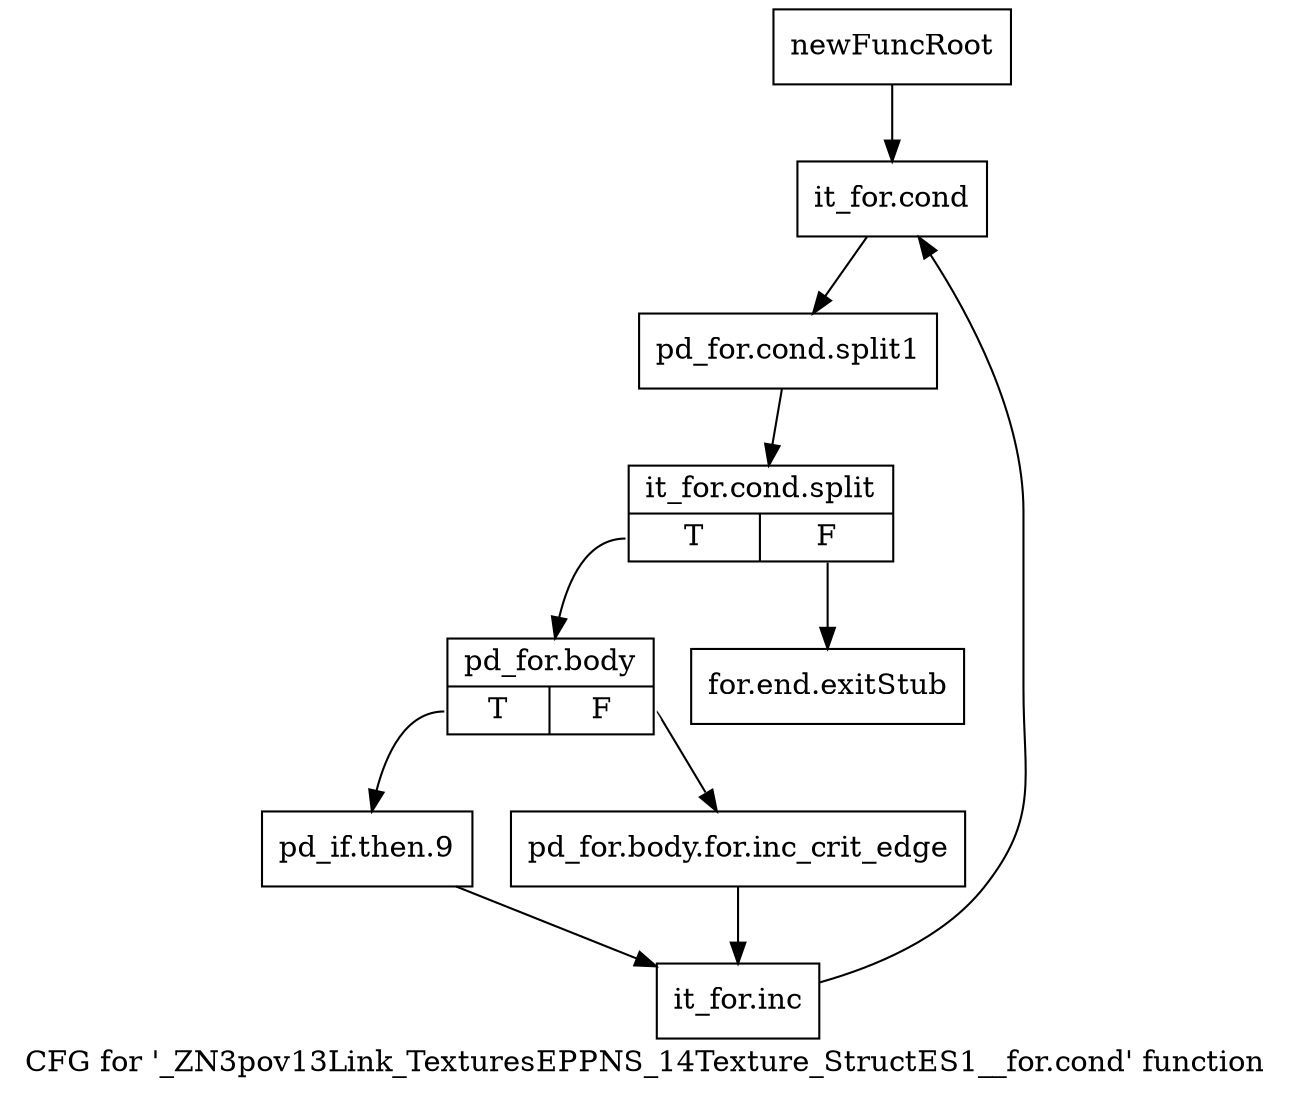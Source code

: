 digraph "CFG for '_ZN3pov13Link_TexturesEPPNS_14Texture_StructES1__for.cond' function" {
	label="CFG for '_ZN3pov13Link_TexturesEPPNS_14Texture_StructES1__for.cond' function";

	Node0x2725b50 [shape=record,label="{newFuncRoot}"];
	Node0x2725b50 -> Node0x2725bf0;
	Node0x2725ba0 [shape=record,label="{for.end.exitStub}"];
	Node0x2725bf0 [shape=record,label="{it_for.cond}"];
	Node0x2725bf0 -> Node0x37fab50;
	Node0x37fab50 [shape=record,label="{pd_for.cond.split1}"];
	Node0x37fab50 -> Node0x37cde80;
	Node0x37cde80 [shape=record,label="{it_for.cond.split|{<s0>T|<s1>F}}"];
	Node0x37cde80:s0 -> Node0x2725c40;
	Node0x37cde80:s1 -> Node0x2725ba0;
	Node0x2725c40 [shape=record,label="{pd_for.body|{<s0>T|<s1>F}}"];
	Node0x2725c40:s0 -> Node0x2725ce0;
	Node0x2725c40:s1 -> Node0x2725c90;
	Node0x2725c90 [shape=record,label="{pd_for.body.for.inc_crit_edge}"];
	Node0x2725c90 -> Node0x2725d30;
	Node0x2725ce0 [shape=record,label="{pd_if.then.9}"];
	Node0x2725ce0 -> Node0x2725d30;
	Node0x2725d30 [shape=record,label="{it_for.inc}"];
	Node0x2725d30 -> Node0x2725bf0;
}

